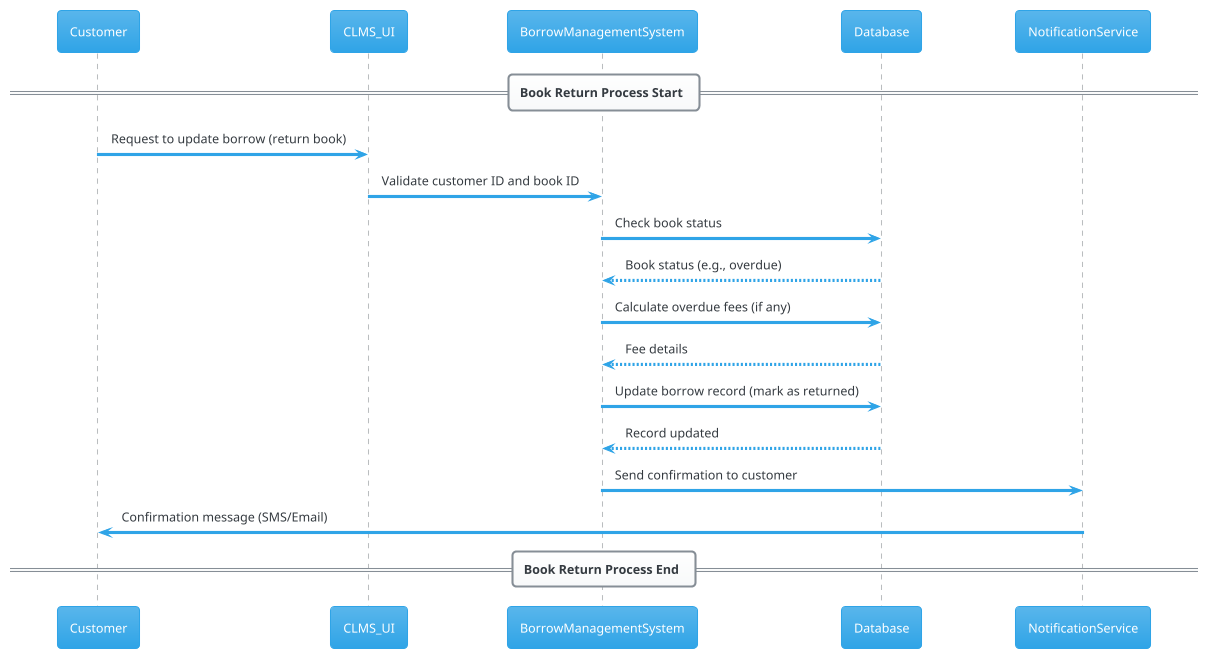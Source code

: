 @startuml
!theme cerulean

participant Customer
participant CLMS_UI as UI
participant BorrowManagementSystem as BMS
participant Database as DB
participant NotificationService as NS

== Book Return Process Start ==
Customer -> UI: Request to update borrow (return book)
UI -> BMS: Validate customer ID and book ID
BMS -> DB: Check book status
DB --> BMS: Book status (e.g., overdue)
BMS -> DB: Calculate overdue fees (if any)
DB --> BMS: Fee details
BMS -> DB: Update borrow record (mark as returned)
DB --> BMS: Record updated
BMS -> NS: Send confirmation to customer
NS -> Customer: Confirmation message (SMS/Email)
== Book Return Process End ==

@enduml
